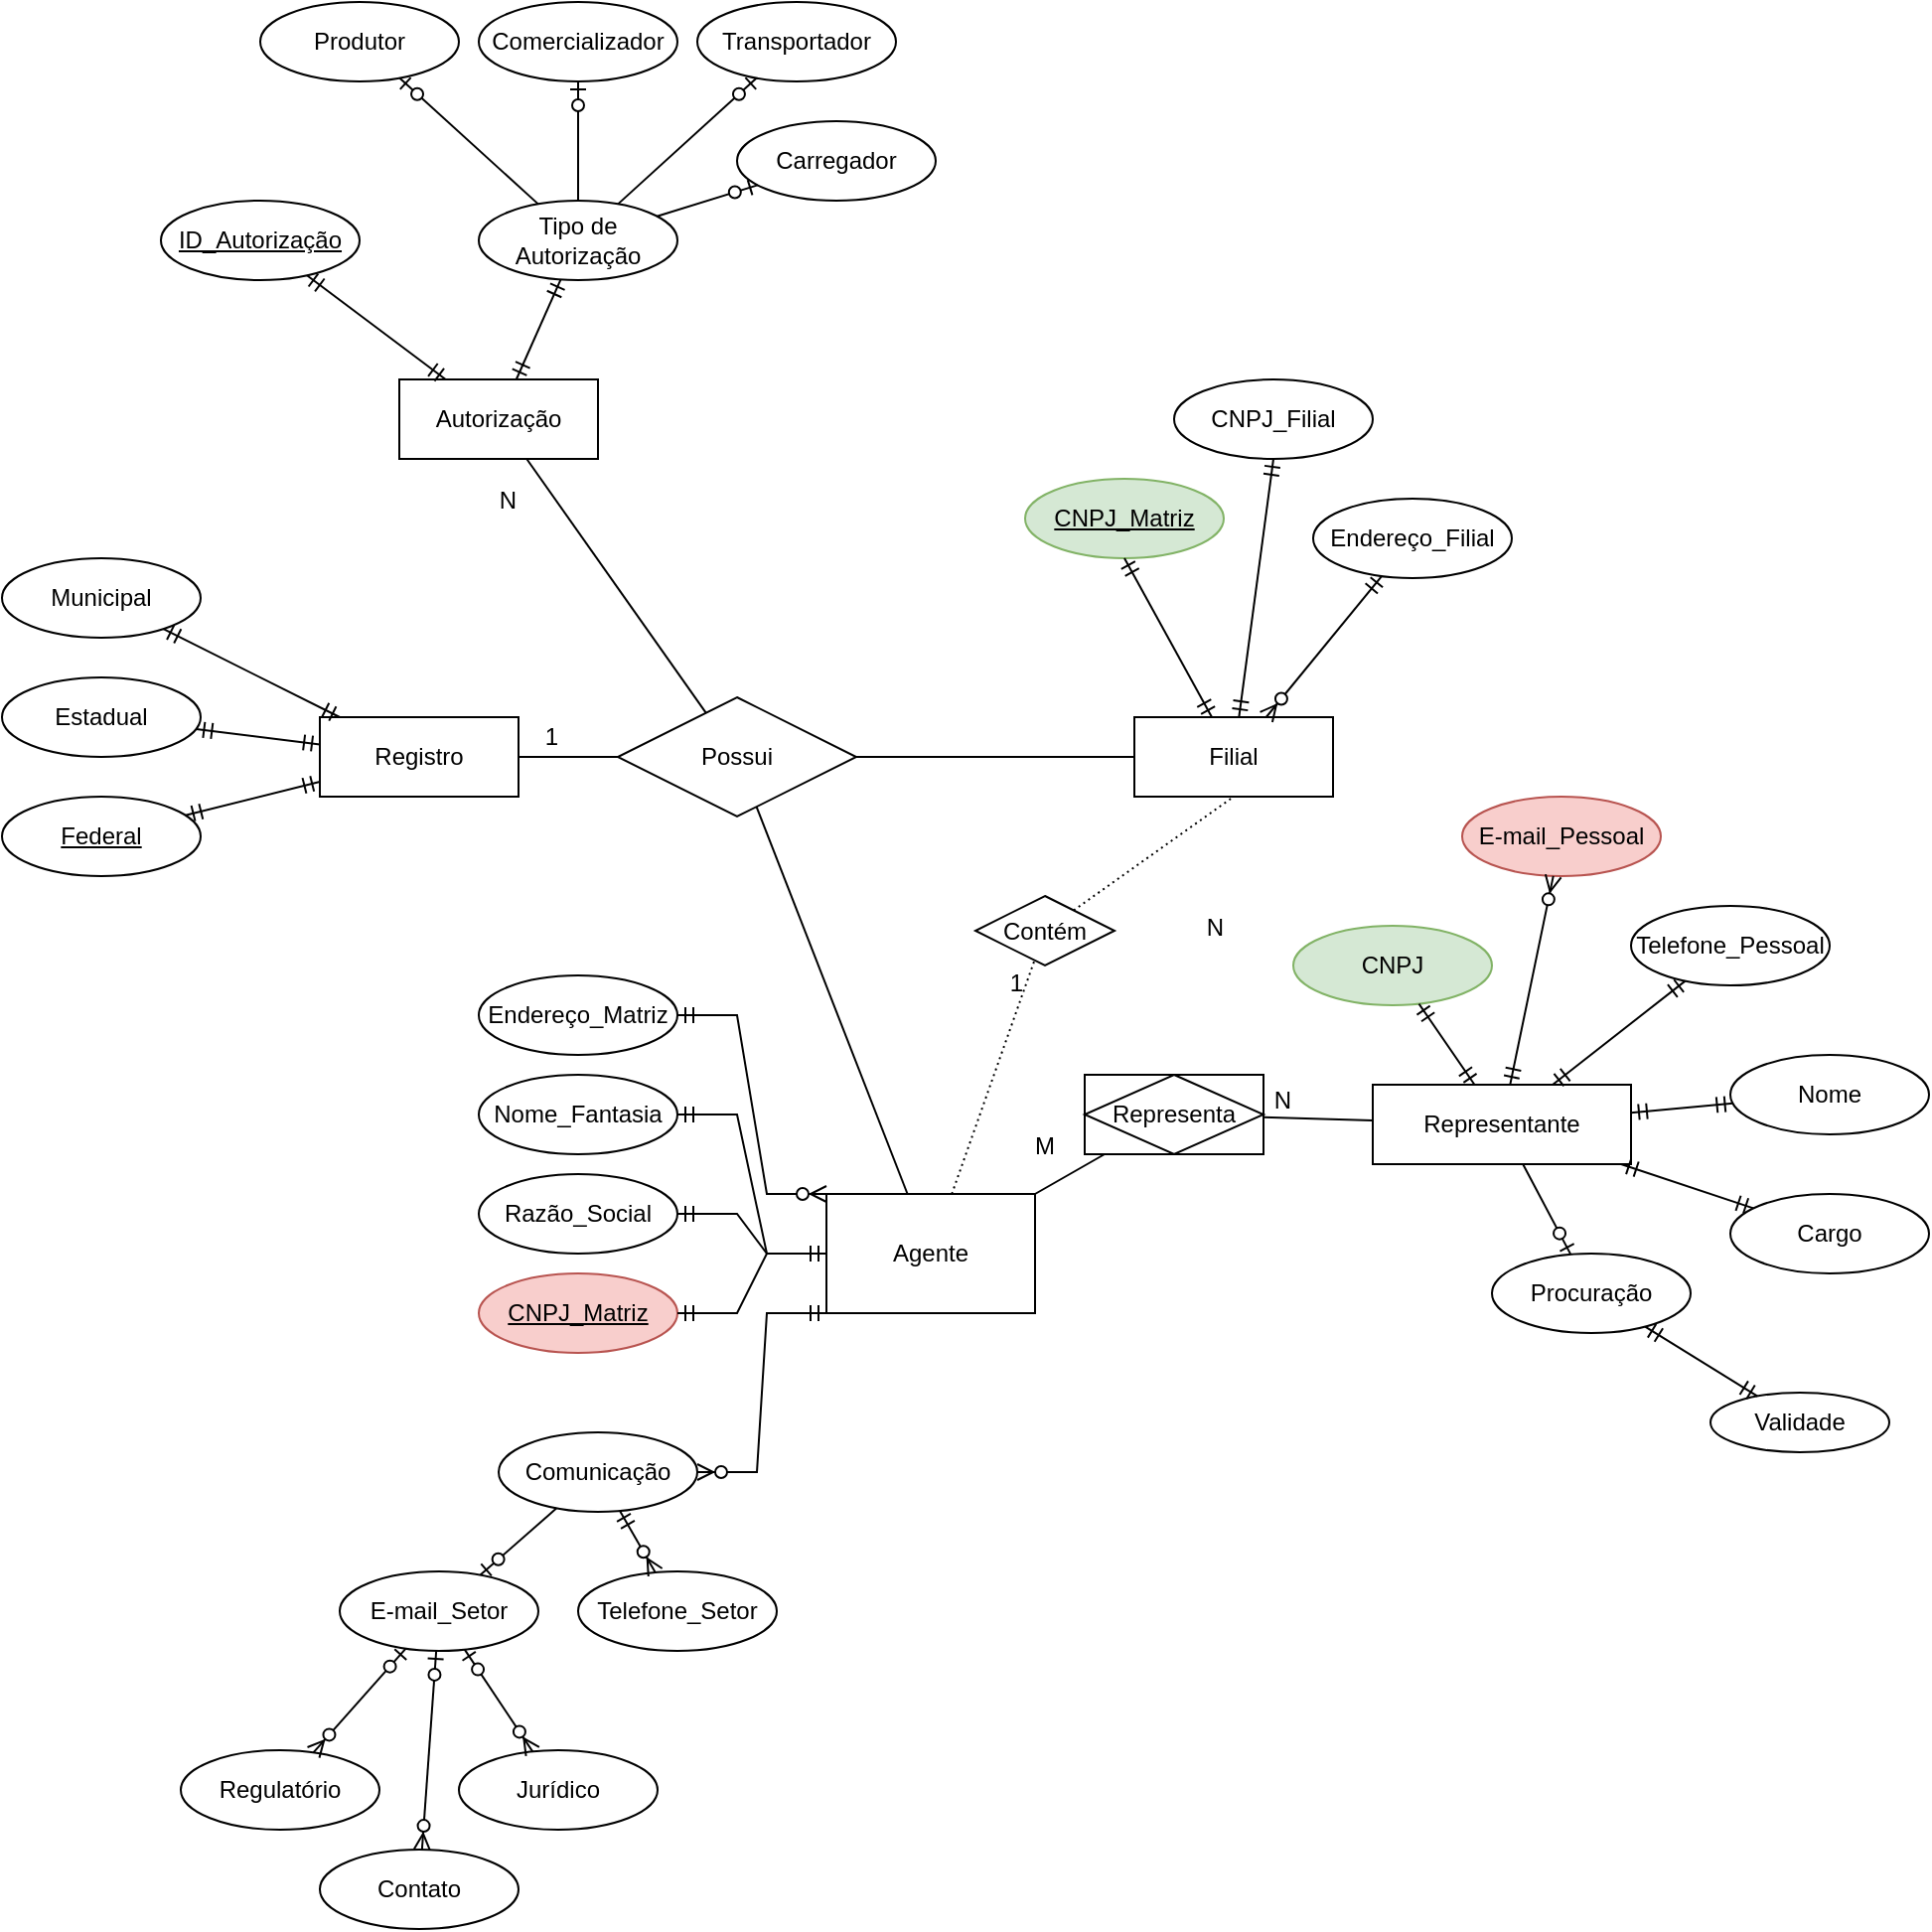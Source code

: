 <mxfile version="17.4.0" type="github">
  <diagram id="ur7IZuqoX-rUSIcCa9Om" name="Page-1">
    <mxGraphModel dx="1249" dy="669" grid="1" gridSize="10" guides="1" tooltips="1" connect="1" arrows="1" fold="1" page="1" pageScale="1" pageWidth="1169" pageHeight="1654" math="0" shadow="0">
      <root>
        <mxCell id="0" />
        <mxCell id="1" parent="0" />
        <mxCell id="HAqWKhdZ4ZWkqPBJDIEz-1" value="Telefone_Setor" style="ellipse;whiteSpace=wrap;html=1;align=center;" parent="1" vertex="1">
          <mxGeometry x="330" y="810" width="100" height="40" as="geometry" />
        </mxCell>
        <mxCell id="HAqWKhdZ4ZWkqPBJDIEz-2" value="E-mail_Setor" style="ellipse;whiteSpace=wrap;html=1;align=center;" parent="1" vertex="1">
          <mxGeometry x="210" y="810" width="100" height="40" as="geometry" />
        </mxCell>
        <mxCell id="HAqWKhdZ4ZWkqPBJDIEz-3" value="Nome_Fantasia" style="ellipse;whiteSpace=wrap;html=1;align=center;" parent="1" vertex="1">
          <mxGeometry x="280" y="560" width="100" height="40" as="geometry" />
        </mxCell>
        <mxCell id="HAqWKhdZ4ZWkqPBJDIEz-4" value="Razão_Social" style="ellipse;whiteSpace=wrap;html=1;align=center;" parent="1" vertex="1">
          <mxGeometry x="280" y="610" width="100" height="40" as="geometry" />
        </mxCell>
        <mxCell id="HAqWKhdZ4ZWkqPBJDIEz-5" value="Endereço_Matriz" style="ellipse;whiteSpace=wrap;html=1;align=center;" parent="1" vertex="1">
          <mxGeometry x="280" y="510" width="100" height="40" as="geometry" />
        </mxCell>
        <mxCell id="HAqWKhdZ4ZWkqPBJDIEz-6" value="Comunicação" style="ellipse;whiteSpace=wrap;html=1;align=center;" parent="1" vertex="1">
          <mxGeometry x="290" y="740" width="100" height="40" as="geometry" />
        </mxCell>
        <mxCell id="HAqWKhdZ4ZWkqPBJDIEz-7" value="CNPJ_Matriz" style="ellipse;whiteSpace=wrap;html=1;align=center;fontStyle=4;fillColor=#f8cecc;strokeColor=#b85450;" parent="1" vertex="1">
          <mxGeometry x="280" y="660" width="100" height="40" as="geometry" />
        </mxCell>
        <mxCell id="HAqWKhdZ4ZWkqPBJDIEz-8" value="Agente" style="whiteSpace=wrap;html=1;align=center;" parent="1" vertex="1">
          <mxGeometry x="455" y="620" width="105" height="60" as="geometry" />
        </mxCell>
        <mxCell id="HAqWKhdZ4ZWkqPBJDIEz-9" value="" style="edgeStyle=entityRelationEdgeStyle;fontSize=12;html=1;endArrow=ERzeroToMany;startArrow=ERmandOne;rounded=0;exitX=0;exitY=1;exitDx=0;exitDy=0;" parent="1" source="HAqWKhdZ4ZWkqPBJDIEz-8" target="HAqWKhdZ4ZWkqPBJDIEz-6" edge="1">
          <mxGeometry width="100" height="100" relative="1" as="geometry">
            <mxPoint x="580" y="640" as="sourcePoint" />
            <mxPoint x="680" y="540" as="targetPoint" />
          </mxGeometry>
        </mxCell>
        <mxCell id="HAqWKhdZ4ZWkqPBJDIEz-11" value="" style="edgeStyle=entityRelationEdgeStyle;fontSize=12;html=1;endArrow=ERmandOne;startArrow=ERmandOne;rounded=0;entryX=0;entryY=0.5;entryDx=0;entryDy=0;" parent="1" source="HAqWKhdZ4ZWkqPBJDIEz-7" target="HAqWKhdZ4ZWkqPBJDIEz-8" edge="1">
          <mxGeometry width="100" height="100" relative="1" as="geometry">
            <mxPoint x="580" y="740" as="sourcePoint" />
            <mxPoint x="680" y="640" as="targetPoint" />
          </mxGeometry>
        </mxCell>
        <mxCell id="HAqWKhdZ4ZWkqPBJDIEz-12" value="" style="edgeStyle=entityRelationEdgeStyle;fontSize=12;html=1;endArrow=ERmandOne;startArrow=ERmandOne;rounded=0;" parent="1" source="HAqWKhdZ4ZWkqPBJDIEz-4" target="HAqWKhdZ4ZWkqPBJDIEz-8" edge="1">
          <mxGeometry width="100" height="100" relative="1" as="geometry">
            <mxPoint x="580" y="740" as="sourcePoint" />
            <mxPoint x="680" y="640" as="targetPoint" />
          </mxGeometry>
        </mxCell>
        <mxCell id="HAqWKhdZ4ZWkqPBJDIEz-13" value="" style="edgeStyle=entityRelationEdgeStyle;fontSize=12;html=1;endArrow=ERmandOne;startArrow=ERmandOne;rounded=0;entryX=0;entryY=0.5;entryDx=0;entryDy=0;" parent="1" source="HAqWKhdZ4ZWkqPBJDIEz-3" target="HAqWKhdZ4ZWkqPBJDIEz-8" edge="1">
          <mxGeometry width="100" height="100" relative="1" as="geometry">
            <mxPoint x="580" y="740" as="sourcePoint" />
            <mxPoint x="680" y="640" as="targetPoint" />
          </mxGeometry>
        </mxCell>
        <mxCell id="HAqWKhdZ4ZWkqPBJDIEz-15" value="" style="edgeStyle=entityRelationEdgeStyle;fontSize=12;html=1;endArrow=ERzeroToMany;startArrow=ERmandOne;rounded=0;entryX=0;entryY=0;entryDx=0;entryDy=0;" parent="1" source="HAqWKhdZ4ZWkqPBJDIEz-5" target="HAqWKhdZ4ZWkqPBJDIEz-8" edge="1">
          <mxGeometry width="100" height="100" relative="1" as="geometry">
            <mxPoint x="580" y="740" as="sourcePoint" />
            <mxPoint x="680" y="640" as="targetPoint" />
          </mxGeometry>
        </mxCell>
        <mxCell id="HAqWKhdZ4ZWkqPBJDIEz-17" value="" style="fontSize=12;html=1;endArrow=ERzeroToMany;startArrow=ERmandOne;rounded=0;" parent="1" source="HAqWKhdZ4ZWkqPBJDIEz-6" target="HAqWKhdZ4ZWkqPBJDIEz-1" edge="1">
          <mxGeometry width="100" height="100" relative="1" as="geometry">
            <mxPoint x="326.519" y="759.259" as="sourcePoint" />
            <mxPoint x="283.481" y="820.741" as="targetPoint" />
            <Array as="points" />
          </mxGeometry>
        </mxCell>
        <mxCell id="HAqWKhdZ4ZWkqPBJDIEz-18" value="Regulatório" style="ellipse;whiteSpace=wrap;html=1;align=center;" parent="1" vertex="1">
          <mxGeometry x="130" y="900" width="100" height="40" as="geometry" />
        </mxCell>
        <mxCell id="HAqWKhdZ4ZWkqPBJDIEz-19" value="Contato" style="ellipse;whiteSpace=wrap;html=1;align=center;" parent="1" vertex="1">
          <mxGeometry x="200" y="950" width="100" height="40" as="geometry" />
        </mxCell>
        <mxCell id="HAqWKhdZ4ZWkqPBJDIEz-20" value="Jurídico" style="ellipse;whiteSpace=wrap;html=1;align=center;" parent="1" vertex="1">
          <mxGeometry x="270" y="900" width="100" height="40" as="geometry" />
        </mxCell>
        <mxCell id="HAqWKhdZ4ZWkqPBJDIEz-21" value="" style="fontSize=12;html=1;endArrow=ERzeroToMany;startArrow=ERzeroToOne;rounded=0;" parent="1" source="HAqWKhdZ4ZWkqPBJDIEz-2" target="HAqWKhdZ4ZWkqPBJDIEz-18" edge="1">
          <mxGeometry width="100" height="100" relative="1" as="geometry">
            <mxPoint x="60" y="1090" as="sourcePoint" />
            <mxPoint x="160" y="990" as="targetPoint" />
          </mxGeometry>
        </mxCell>
        <mxCell id="HAqWKhdZ4ZWkqPBJDIEz-23" value="" style="fontSize=12;html=1;endArrow=ERzeroToOne;endFill=1;rounded=0;" parent="1" source="HAqWKhdZ4ZWkqPBJDIEz-6" target="HAqWKhdZ4ZWkqPBJDIEz-2" edge="1">
          <mxGeometry width="100" height="100" relative="1" as="geometry">
            <mxPoint x="580" y="840" as="sourcePoint" />
            <mxPoint x="680" y="740" as="targetPoint" />
          </mxGeometry>
        </mxCell>
        <mxCell id="HAqWKhdZ4ZWkqPBJDIEz-24" value="" style="fontSize=12;html=1;endArrow=ERzeroToMany;startArrow=ERzeroToOne;rounded=0;" parent="1" source="HAqWKhdZ4ZWkqPBJDIEz-2" target="HAqWKhdZ4ZWkqPBJDIEz-20" edge="1">
          <mxGeometry width="100" height="100" relative="1" as="geometry">
            <mxPoint x="580" y="840" as="sourcePoint" />
            <mxPoint x="680" y="740" as="targetPoint" />
          </mxGeometry>
        </mxCell>
        <mxCell id="HAqWKhdZ4ZWkqPBJDIEz-26" value="" style="fontSize=12;html=1;endArrow=ERzeroToMany;startArrow=ERzeroToOne;rounded=0;" parent="1" source="HAqWKhdZ4ZWkqPBJDIEz-2" target="HAqWKhdZ4ZWkqPBJDIEz-19" edge="1">
          <mxGeometry width="100" height="100" relative="1" as="geometry">
            <mxPoint x="580" y="840" as="sourcePoint" />
            <mxPoint x="390" y="1060" as="targetPoint" />
          </mxGeometry>
        </mxCell>
        <mxCell id="HAqWKhdZ4ZWkqPBJDIEz-27" value="Filial" style="whiteSpace=wrap;html=1;align=center;" parent="1" vertex="1">
          <mxGeometry x="610" y="380" width="100" height="40" as="geometry" />
        </mxCell>
        <mxCell id="HAqWKhdZ4ZWkqPBJDIEz-28" value="Contém" style="shape=rhombus;perimeter=rhombusPerimeter;whiteSpace=wrap;html=1;align=center;" parent="1" vertex="1">
          <mxGeometry x="530" y="470" width="70" height="35" as="geometry" />
        </mxCell>
        <mxCell id="HAqWKhdZ4ZWkqPBJDIEz-32" value="CNPJ_Matriz" style="ellipse;whiteSpace=wrap;html=1;align=center;fontStyle=4;fillColor=#d5e8d4;strokeColor=#82b366;" parent="1" vertex="1">
          <mxGeometry x="555" y="260" width="100" height="40" as="geometry" />
        </mxCell>
        <mxCell id="HAqWKhdZ4ZWkqPBJDIEz-33" value="CNPJ_Filial" style="ellipse;whiteSpace=wrap;html=1;align=center;" parent="1" vertex="1">
          <mxGeometry x="630" y="210" width="100" height="40" as="geometry" />
        </mxCell>
        <mxCell id="HAqWKhdZ4ZWkqPBJDIEz-34" value="Endereço_Filial" style="ellipse;whiteSpace=wrap;html=1;align=center;" parent="1" vertex="1">
          <mxGeometry x="700" y="270" width="100" height="40" as="geometry" />
        </mxCell>
        <mxCell id="HAqWKhdZ4ZWkqPBJDIEz-35" value="Autorização" style="whiteSpace=wrap;html=1;align=center;" parent="1" vertex="1">
          <mxGeometry x="240" y="210" width="100" height="40" as="geometry" />
        </mxCell>
        <mxCell id="HAqWKhdZ4ZWkqPBJDIEz-36" value="Registro" style="whiteSpace=wrap;html=1;align=center;" parent="1" vertex="1">
          <mxGeometry x="200" y="380" width="100" height="40" as="geometry" />
        </mxCell>
        <mxCell id="HAqWKhdZ4ZWkqPBJDIEz-38" value="" style="fontSize=12;html=1;endArrow=ERmandOne;startArrow=ERmandOne;rounded=0;entryX=0.5;entryY=1;entryDx=0;entryDy=0;" parent="1" source="HAqWKhdZ4ZWkqPBJDIEz-27" target="HAqWKhdZ4ZWkqPBJDIEz-32" edge="1">
          <mxGeometry width="100" height="100" relative="1" as="geometry">
            <mxPoint x="580" y="440" as="sourcePoint" />
            <mxPoint x="680" y="340" as="targetPoint" />
          </mxGeometry>
        </mxCell>
        <mxCell id="HAqWKhdZ4ZWkqPBJDIEz-39" value="" style="fontSize=12;html=1;endArrow=ERmandOne;startArrow=ERmandOne;rounded=0;entryX=0.5;entryY=1;entryDx=0;entryDy=0;" parent="1" source="HAqWKhdZ4ZWkqPBJDIEz-27" target="HAqWKhdZ4ZWkqPBJDIEz-33" edge="1">
          <mxGeometry width="100" height="100" relative="1" as="geometry">
            <mxPoint x="580" y="440" as="sourcePoint" />
            <mxPoint x="680" y="340" as="targetPoint" />
          </mxGeometry>
        </mxCell>
        <mxCell id="HAqWKhdZ4ZWkqPBJDIEz-41" value="" style="fontSize=12;html=1;endArrow=ERzeroToMany;startArrow=ERmandOne;rounded=0;" parent="1" source="HAqWKhdZ4ZWkqPBJDIEz-34" target="HAqWKhdZ4ZWkqPBJDIEz-27" edge="1">
          <mxGeometry width="100" height="100" relative="1" as="geometry">
            <mxPoint x="570" y="440" as="sourcePoint" />
            <mxPoint x="670" y="340" as="targetPoint" />
          </mxGeometry>
        </mxCell>
        <mxCell id="HAqWKhdZ4ZWkqPBJDIEz-42" value="Representante" style="whiteSpace=wrap;html=1;align=center;" parent="1" vertex="1">
          <mxGeometry x="730" y="565" width="130" height="40" as="geometry" />
        </mxCell>
        <mxCell id="HAqWKhdZ4ZWkqPBJDIEz-43" value="CNPJ" style="ellipse;whiteSpace=wrap;html=1;align=center;fillColor=#d5e8d4;strokeColor=#82b366;" parent="1" vertex="1">
          <mxGeometry x="690" y="485" width="100" height="40" as="geometry" />
        </mxCell>
        <mxCell id="HAqWKhdZ4ZWkqPBJDIEz-44" value="E-mail_Pessoal" style="ellipse;whiteSpace=wrap;html=1;align=center;fillColor=#f8cecc;strokeColor=#b85450;" parent="1" vertex="1">
          <mxGeometry x="775" y="420" width="100" height="40" as="geometry" />
        </mxCell>
        <mxCell id="HAqWKhdZ4ZWkqPBJDIEz-45" value="Nome" style="ellipse;whiteSpace=wrap;html=1;align=center;" parent="1" vertex="1">
          <mxGeometry x="910" y="550" width="100" height="40" as="geometry" />
        </mxCell>
        <mxCell id="HAqWKhdZ4ZWkqPBJDIEz-46" value="Cargo" style="ellipse;whiteSpace=wrap;html=1;align=center;" parent="1" vertex="1">
          <mxGeometry x="910" y="620" width="100" height="40" as="geometry" />
        </mxCell>
        <mxCell id="HAqWKhdZ4ZWkqPBJDIEz-54" value="" style="fontSize=12;html=1;endArrow=ERmandOne;startArrow=ERmandOne;rounded=0;" parent="1" source="HAqWKhdZ4ZWkqPBJDIEz-42" target="HAqWKhdZ4ZWkqPBJDIEz-43" edge="1">
          <mxGeometry width="100" height="100" relative="1" as="geometry">
            <mxPoint x="580" y="740" as="sourcePoint" />
            <mxPoint x="680" y="640" as="targetPoint" />
          </mxGeometry>
        </mxCell>
        <mxCell id="HAqWKhdZ4ZWkqPBJDIEz-56" value="" style="fontSize=12;html=1;endArrow=ERzeroToMany;startArrow=ERmandOne;rounded=0;" parent="1" source="HAqWKhdZ4ZWkqPBJDIEz-42" target="HAqWKhdZ4ZWkqPBJDIEz-44" edge="1">
          <mxGeometry width="100" height="100" relative="1" as="geometry">
            <mxPoint x="580" y="740" as="sourcePoint" />
            <mxPoint x="680" y="640" as="targetPoint" />
          </mxGeometry>
        </mxCell>
        <mxCell id="HAqWKhdZ4ZWkqPBJDIEz-57" value="" style="fontSize=12;html=1;endArrow=ERmandOne;startArrow=ERmandOne;rounded=0;" parent="1" source="HAqWKhdZ4ZWkqPBJDIEz-42" target="HAqWKhdZ4ZWkqPBJDIEz-45" edge="1">
          <mxGeometry width="100" height="100" relative="1" as="geometry">
            <mxPoint x="580" y="740" as="sourcePoint" />
            <mxPoint x="680" y="640" as="targetPoint" />
          </mxGeometry>
        </mxCell>
        <mxCell id="HAqWKhdZ4ZWkqPBJDIEz-58" value="" style="fontSize=12;html=1;endArrow=ERmandOne;startArrow=ERmandOne;rounded=0;" parent="1" source="HAqWKhdZ4ZWkqPBJDIEz-42" target="HAqWKhdZ4ZWkqPBJDIEz-46" edge="1">
          <mxGeometry width="100" height="100" relative="1" as="geometry">
            <mxPoint x="580" y="740" as="sourcePoint" />
            <mxPoint x="680" y="640" as="targetPoint" />
          </mxGeometry>
        </mxCell>
        <mxCell id="HAqWKhdZ4ZWkqPBJDIEz-59" value="Validade" style="ellipse;whiteSpace=wrap;html=1;align=center;" parent="1" vertex="1">
          <mxGeometry x="900" y="720" width="90" height="30" as="geometry" />
        </mxCell>
        <mxCell id="HAqWKhdZ4ZWkqPBJDIEz-60" value="" style="fontSize=12;html=1;endArrow=ERmandOne;startArrow=ERmandOne;rounded=0;" parent="1" source="HAqWKhdZ4ZWkqPBJDIEz-59" target="P627tCivwq2NR-UUz_ly-27" edge="1">
          <mxGeometry width="100" height="100" relative="1" as="geometry">
            <mxPoint x="580" y="640" as="sourcePoint" />
            <mxPoint x="680" y="540" as="targetPoint" />
          </mxGeometry>
        </mxCell>
        <mxCell id="HAqWKhdZ4ZWkqPBJDIEz-61" value="" style="endArrow=none;html=1;rounded=0;dashed=1;dashPattern=1 2;" parent="1" source="HAqWKhdZ4ZWkqPBJDIEz-8" target="HAqWKhdZ4ZWkqPBJDIEz-28" edge="1">
          <mxGeometry relative="1" as="geometry">
            <mxPoint x="550" y="590" as="sourcePoint" />
            <mxPoint x="710" y="590" as="targetPoint" />
          </mxGeometry>
        </mxCell>
        <mxCell id="HAqWKhdZ4ZWkqPBJDIEz-62" value="1" style="resizable=0;html=1;align=right;verticalAlign=bottom;" parent="HAqWKhdZ4ZWkqPBJDIEz-61" connectable="0" vertex="1">
          <mxGeometry x="1" relative="1" as="geometry">
            <mxPoint x="-5" y="20" as="offset" />
          </mxGeometry>
        </mxCell>
        <mxCell id="HAqWKhdZ4ZWkqPBJDIEz-63" value="" style="endArrow=none;html=1;rounded=0;dashed=1;dashPattern=1 2;entryX=0.5;entryY=1;entryDx=0;entryDy=0;" parent="1" source="HAqWKhdZ4ZWkqPBJDIEz-28" target="HAqWKhdZ4ZWkqPBJDIEz-27" edge="1">
          <mxGeometry relative="1" as="geometry">
            <mxPoint x="550" y="590" as="sourcePoint" />
            <mxPoint x="710" y="590" as="targetPoint" />
          </mxGeometry>
        </mxCell>
        <mxCell id="HAqWKhdZ4ZWkqPBJDIEz-64" value="N" style="resizable=0;html=1;align=right;verticalAlign=bottom;" parent="HAqWKhdZ4ZWkqPBJDIEz-63" connectable="0" vertex="1">
          <mxGeometry x="1" relative="1" as="geometry">
            <mxPoint x="-5" y="75" as="offset" />
          </mxGeometry>
        </mxCell>
        <mxCell id="HAqWKhdZ4ZWkqPBJDIEz-65" value="" style="endArrow=none;html=1;rounded=0;" parent="1" source="HAqWKhdZ4ZWkqPBJDIEz-8" target="HAqWKhdZ4ZWkqPBJDIEz-69" edge="1">
          <mxGeometry relative="1" as="geometry">
            <mxPoint x="550" y="590" as="sourcePoint" />
            <mxPoint x="621.88" y="598.205" as="targetPoint" />
          </mxGeometry>
        </mxCell>
        <mxCell id="HAqWKhdZ4ZWkqPBJDIEz-66" value="M" style="resizable=0;html=1;align=right;verticalAlign=bottom;" parent="HAqWKhdZ4ZWkqPBJDIEz-65" connectable="0" vertex="1">
          <mxGeometry x="1" relative="1" as="geometry">
            <mxPoint x="-25" y="5" as="offset" />
          </mxGeometry>
        </mxCell>
        <mxCell id="HAqWKhdZ4ZWkqPBJDIEz-67" value="" style="endArrow=none;html=1;rounded=0;" parent="1" source="HAqWKhdZ4ZWkqPBJDIEz-69" target="HAqWKhdZ4ZWkqPBJDIEz-42" edge="1">
          <mxGeometry relative="1" as="geometry">
            <mxPoint x="676.832" y="588.812" as="sourcePoint" />
            <mxPoint x="710" y="590" as="targetPoint" />
          </mxGeometry>
        </mxCell>
        <mxCell id="HAqWKhdZ4ZWkqPBJDIEz-68" value="N" style="resizable=0;html=1;align=right;verticalAlign=bottom;" parent="HAqWKhdZ4ZWkqPBJDIEz-67" connectable="0" vertex="1">
          <mxGeometry x="1" relative="1" as="geometry">
            <mxPoint x="-40" y="-2" as="offset" />
          </mxGeometry>
        </mxCell>
        <mxCell id="HAqWKhdZ4ZWkqPBJDIEz-69" value="Representa" style="shape=associativeEntity;whiteSpace=wrap;html=1;align=center;" parent="1" vertex="1">
          <mxGeometry x="585" y="560" width="90" height="40" as="geometry" />
        </mxCell>
        <mxCell id="HAqWKhdZ4ZWkqPBJDIEz-86" value="Telefone_Pessoal" style="ellipse;whiteSpace=wrap;html=1;align=center;" parent="1" vertex="1">
          <mxGeometry x="860" y="475" width="100" height="40" as="geometry" />
        </mxCell>
        <mxCell id="HAqWKhdZ4ZWkqPBJDIEz-87" value="" style="fontSize=12;html=1;endArrow=ERmandOne;startArrow=ERmandOne;rounded=0;" parent="1" source="HAqWKhdZ4ZWkqPBJDIEz-42" target="HAqWKhdZ4ZWkqPBJDIEz-86" edge="1">
          <mxGeometry width="100" height="100" relative="1" as="geometry">
            <mxPoint x="870" y="620" as="sourcePoint" />
            <mxPoint x="931.589" y="637.196" as="targetPoint" />
          </mxGeometry>
        </mxCell>
        <mxCell id="P627tCivwq2NR-UUz_ly-1" value="Possui" style="shape=rhombus;perimeter=rhombusPerimeter;whiteSpace=wrap;html=1;align=center;" vertex="1" parent="1">
          <mxGeometry x="350" y="370" width="120" height="60" as="geometry" />
        </mxCell>
        <mxCell id="P627tCivwq2NR-UUz_ly-2" value="" style="endArrow=none;html=1;rounded=0;" edge="1" parent="1" source="P627tCivwq2NR-UUz_ly-1" target="HAqWKhdZ4ZWkqPBJDIEz-8">
          <mxGeometry relative="1" as="geometry">
            <mxPoint x="500" y="540" as="sourcePoint" />
            <mxPoint x="660" y="540" as="targetPoint" />
          </mxGeometry>
        </mxCell>
        <mxCell id="P627tCivwq2NR-UUz_ly-4" value="" style="endArrow=none;html=1;rounded=0;" edge="1" parent="1" source="P627tCivwq2NR-UUz_ly-1" target="HAqWKhdZ4ZWkqPBJDIEz-27">
          <mxGeometry relative="1" as="geometry">
            <mxPoint x="500" y="540" as="sourcePoint" />
            <mxPoint x="660" y="540" as="targetPoint" />
          </mxGeometry>
        </mxCell>
        <mxCell id="P627tCivwq2NR-UUz_ly-5" value="" style="endArrow=none;html=1;rounded=0;" edge="1" parent="1" source="P627tCivwq2NR-UUz_ly-1" target="HAqWKhdZ4ZWkqPBJDIEz-35">
          <mxGeometry relative="1" as="geometry">
            <mxPoint x="500" y="340" as="sourcePoint" />
            <mxPoint x="660" y="340" as="targetPoint" />
          </mxGeometry>
        </mxCell>
        <mxCell id="P627tCivwq2NR-UUz_ly-6" value="N" style="resizable=0;html=1;align=right;verticalAlign=bottom;" connectable="0" vertex="1" parent="P627tCivwq2NR-UUz_ly-5">
          <mxGeometry x="1" relative="1" as="geometry">
            <mxPoint x="-5" y="30" as="offset" />
          </mxGeometry>
        </mxCell>
        <mxCell id="P627tCivwq2NR-UUz_ly-7" value="" style="endArrow=none;html=1;rounded=0;" edge="1" parent="1" source="P627tCivwq2NR-UUz_ly-1" target="HAqWKhdZ4ZWkqPBJDIEz-36">
          <mxGeometry relative="1" as="geometry">
            <mxPoint x="500" y="440" as="sourcePoint" />
            <mxPoint x="660" y="440" as="targetPoint" />
          </mxGeometry>
        </mxCell>
        <mxCell id="P627tCivwq2NR-UUz_ly-8" value="1" style="resizable=0;html=1;align=right;verticalAlign=bottom;" connectable="0" vertex="1" parent="P627tCivwq2NR-UUz_ly-7">
          <mxGeometry x="1" relative="1" as="geometry">
            <mxPoint x="20" y="-2" as="offset" />
          </mxGeometry>
        </mxCell>
        <mxCell id="P627tCivwq2NR-UUz_ly-9" value="Estadual" style="ellipse;whiteSpace=wrap;html=1;align=center;" vertex="1" parent="1">
          <mxGeometry x="40" y="360" width="100" height="40" as="geometry" />
        </mxCell>
        <mxCell id="P627tCivwq2NR-UUz_ly-10" value="ID_Autorização" style="ellipse;whiteSpace=wrap;html=1;align=center;fontStyle=4;" vertex="1" parent="1">
          <mxGeometry x="120" y="120" width="100" height="40" as="geometry" />
        </mxCell>
        <mxCell id="P627tCivwq2NR-UUz_ly-11" value="Tipo de Autorização" style="ellipse;whiteSpace=wrap;html=1;align=center;" vertex="1" parent="1">
          <mxGeometry x="280" y="120" width="100" height="40" as="geometry" />
        </mxCell>
        <mxCell id="P627tCivwq2NR-UUz_ly-12" value="Produtor" style="ellipse;whiteSpace=wrap;html=1;align=center;" vertex="1" parent="1">
          <mxGeometry x="170" y="20" width="100" height="40" as="geometry" />
        </mxCell>
        <mxCell id="P627tCivwq2NR-UUz_ly-13" value="Comercializador" style="ellipse;whiteSpace=wrap;html=1;align=center;" vertex="1" parent="1">
          <mxGeometry x="280" y="20" width="100" height="40" as="geometry" />
        </mxCell>
        <mxCell id="P627tCivwq2NR-UUz_ly-14" value="Transportador" style="ellipse;whiteSpace=wrap;html=1;align=center;" vertex="1" parent="1">
          <mxGeometry x="390" y="20" width="100" height="40" as="geometry" />
        </mxCell>
        <mxCell id="P627tCivwq2NR-UUz_ly-15" value="Carregador" style="ellipse;whiteSpace=wrap;html=1;align=center;" vertex="1" parent="1">
          <mxGeometry x="410" y="80" width="100" height="40" as="geometry" />
        </mxCell>
        <mxCell id="P627tCivwq2NR-UUz_ly-16" value="" style="fontSize=12;html=1;endArrow=ERmandOne;startArrow=ERmandOne;rounded=0;" edge="1" parent="1" source="HAqWKhdZ4ZWkqPBJDIEz-35" target="P627tCivwq2NR-UUz_ly-10">
          <mxGeometry width="100" height="100" relative="1" as="geometry">
            <mxPoint x="230" y="290" as="sourcePoint" />
            <mxPoint x="330" y="190" as="targetPoint" />
          </mxGeometry>
        </mxCell>
        <mxCell id="P627tCivwq2NR-UUz_ly-17" value="Municipal" style="ellipse;whiteSpace=wrap;html=1;align=center;" vertex="1" parent="1">
          <mxGeometry x="40" y="300" width="100" height="40" as="geometry" />
        </mxCell>
        <mxCell id="P627tCivwq2NR-UUz_ly-18" value="Federal" style="ellipse;whiteSpace=wrap;html=1;align=center;fontStyle=4;" vertex="1" parent="1">
          <mxGeometry x="40" y="420" width="100" height="40" as="geometry" />
        </mxCell>
        <mxCell id="P627tCivwq2NR-UUz_ly-19" value="" style="fontSize=12;html=1;endArrow=ERmandOne;startArrow=ERmandOne;rounded=0;" edge="1" parent="1" source="HAqWKhdZ4ZWkqPBJDIEz-36" target="P627tCivwq2NR-UUz_ly-17">
          <mxGeometry width="100" height="100" relative="1" as="geometry">
            <mxPoint x="360" y="290" as="sourcePoint" />
            <mxPoint x="460" y="190" as="targetPoint" />
          </mxGeometry>
        </mxCell>
        <mxCell id="P627tCivwq2NR-UUz_ly-20" value="" style="fontSize=12;html=1;endArrow=ERmandOne;startArrow=ERmandOne;rounded=0;" edge="1" parent="1" source="HAqWKhdZ4ZWkqPBJDIEz-36" target="P627tCivwq2NR-UUz_ly-9">
          <mxGeometry width="100" height="100" relative="1" as="geometry">
            <mxPoint x="140" y="390" as="sourcePoint" />
            <mxPoint x="181.43" y="348.57" as="targetPoint" />
          </mxGeometry>
        </mxCell>
        <mxCell id="P627tCivwq2NR-UUz_ly-21" value="" style="fontSize=12;html=1;endArrow=ERmandOne;startArrow=ERmandOne;rounded=0;" edge="1" parent="1" source="P627tCivwq2NR-UUz_ly-18" target="HAqWKhdZ4ZWkqPBJDIEz-36">
          <mxGeometry width="100" height="100" relative="1" as="geometry">
            <mxPoint x="110" y="390" as="sourcePoint" />
            <mxPoint x="89.806" y="349.612" as="targetPoint" />
          </mxGeometry>
        </mxCell>
        <mxCell id="P627tCivwq2NR-UUz_ly-22" value="" style="fontSize=12;html=1;endArrow=ERzeroToOne;endFill=1;rounded=0;" edge="1" parent="1" source="P627tCivwq2NR-UUz_ly-11" target="P627tCivwq2NR-UUz_ly-12">
          <mxGeometry width="100" height="100" relative="1" as="geometry">
            <mxPoint x="360" y="290" as="sourcePoint" />
            <mxPoint x="460" y="190" as="targetPoint" />
          </mxGeometry>
        </mxCell>
        <mxCell id="P627tCivwq2NR-UUz_ly-23" value="" style="fontSize=12;html=1;endArrow=ERzeroToOne;endFill=1;rounded=0;" edge="1" parent="1" source="P627tCivwq2NR-UUz_ly-11" target="P627tCivwq2NR-UUz_ly-13">
          <mxGeometry width="100" height="100" relative="1" as="geometry">
            <mxPoint x="319.882" y="131.69" as="sourcePoint" />
            <mxPoint x="250.137" y="68.306" as="targetPoint" />
          </mxGeometry>
        </mxCell>
        <mxCell id="P627tCivwq2NR-UUz_ly-24" value="" style="fontSize=12;html=1;endArrow=ERzeroToOne;endFill=1;rounded=0;" edge="1" parent="1" source="P627tCivwq2NR-UUz_ly-11" target="P627tCivwq2NR-UUz_ly-14">
          <mxGeometry width="100" height="100" relative="1" as="geometry">
            <mxPoint x="340" y="130" as="sourcePoint" />
            <mxPoint x="340" y="70" as="targetPoint" />
          </mxGeometry>
        </mxCell>
        <mxCell id="P627tCivwq2NR-UUz_ly-25" value="" style="fontSize=12;html=1;endArrow=ERzeroToOne;endFill=1;rounded=0;" edge="1" parent="1" source="P627tCivwq2NR-UUz_ly-11" target="P627tCivwq2NR-UUz_ly-15">
          <mxGeometry width="100" height="100" relative="1" as="geometry">
            <mxPoint x="360.118" y="131.69" as="sourcePoint" />
            <mxPoint x="429.863" y="68.306" as="targetPoint" />
          </mxGeometry>
        </mxCell>
        <mxCell id="P627tCivwq2NR-UUz_ly-26" value="" style="fontSize=12;html=1;endArrow=ERmandOne;startArrow=ERmandOne;rounded=0;" edge="1" parent="1" source="HAqWKhdZ4ZWkqPBJDIEz-35" target="P627tCivwq2NR-UUz_ly-11">
          <mxGeometry width="100" height="100" relative="1" as="geometry">
            <mxPoint x="360" y="290" as="sourcePoint" />
            <mxPoint x="460" y="190" as="targetPoint" />
          </mxGeometry>
        </mxCell>
        <mxCell id="P627tCivwq2NR-UUz_ly-27" value="Procuração" style="ellipse;whiteSpace=wrap;html=1;align=center;" vertex="1" parent="1">
          <mxGeometry x="790" y="650" width="100" height="40" as="geometry" />
        </mxCell>
        <mxCell id="P627tCivwq2NR-UUz_ly-28" value="" style="fontSize=12;html=1;endArrow=ERzeroToOne;endFill=1;rounded=0;" edge="1" parent="1" source="HAqWKhdZ4ZWkqPBJDIEz-42" target="P627tCivwq2NR-UUz_ly-27">
          <mxGeometry width="100" height="100" relative="1" as="geometry">
            <mxPoint x="360" y="740" as="sourcePoint" />
            <mxPoint x="460" y="640" as="targetPoint" />
          </mxGeometry>
        </mxCell>
      </root>
    </mxGraphModel>
  </diagram>
</mxfile>
